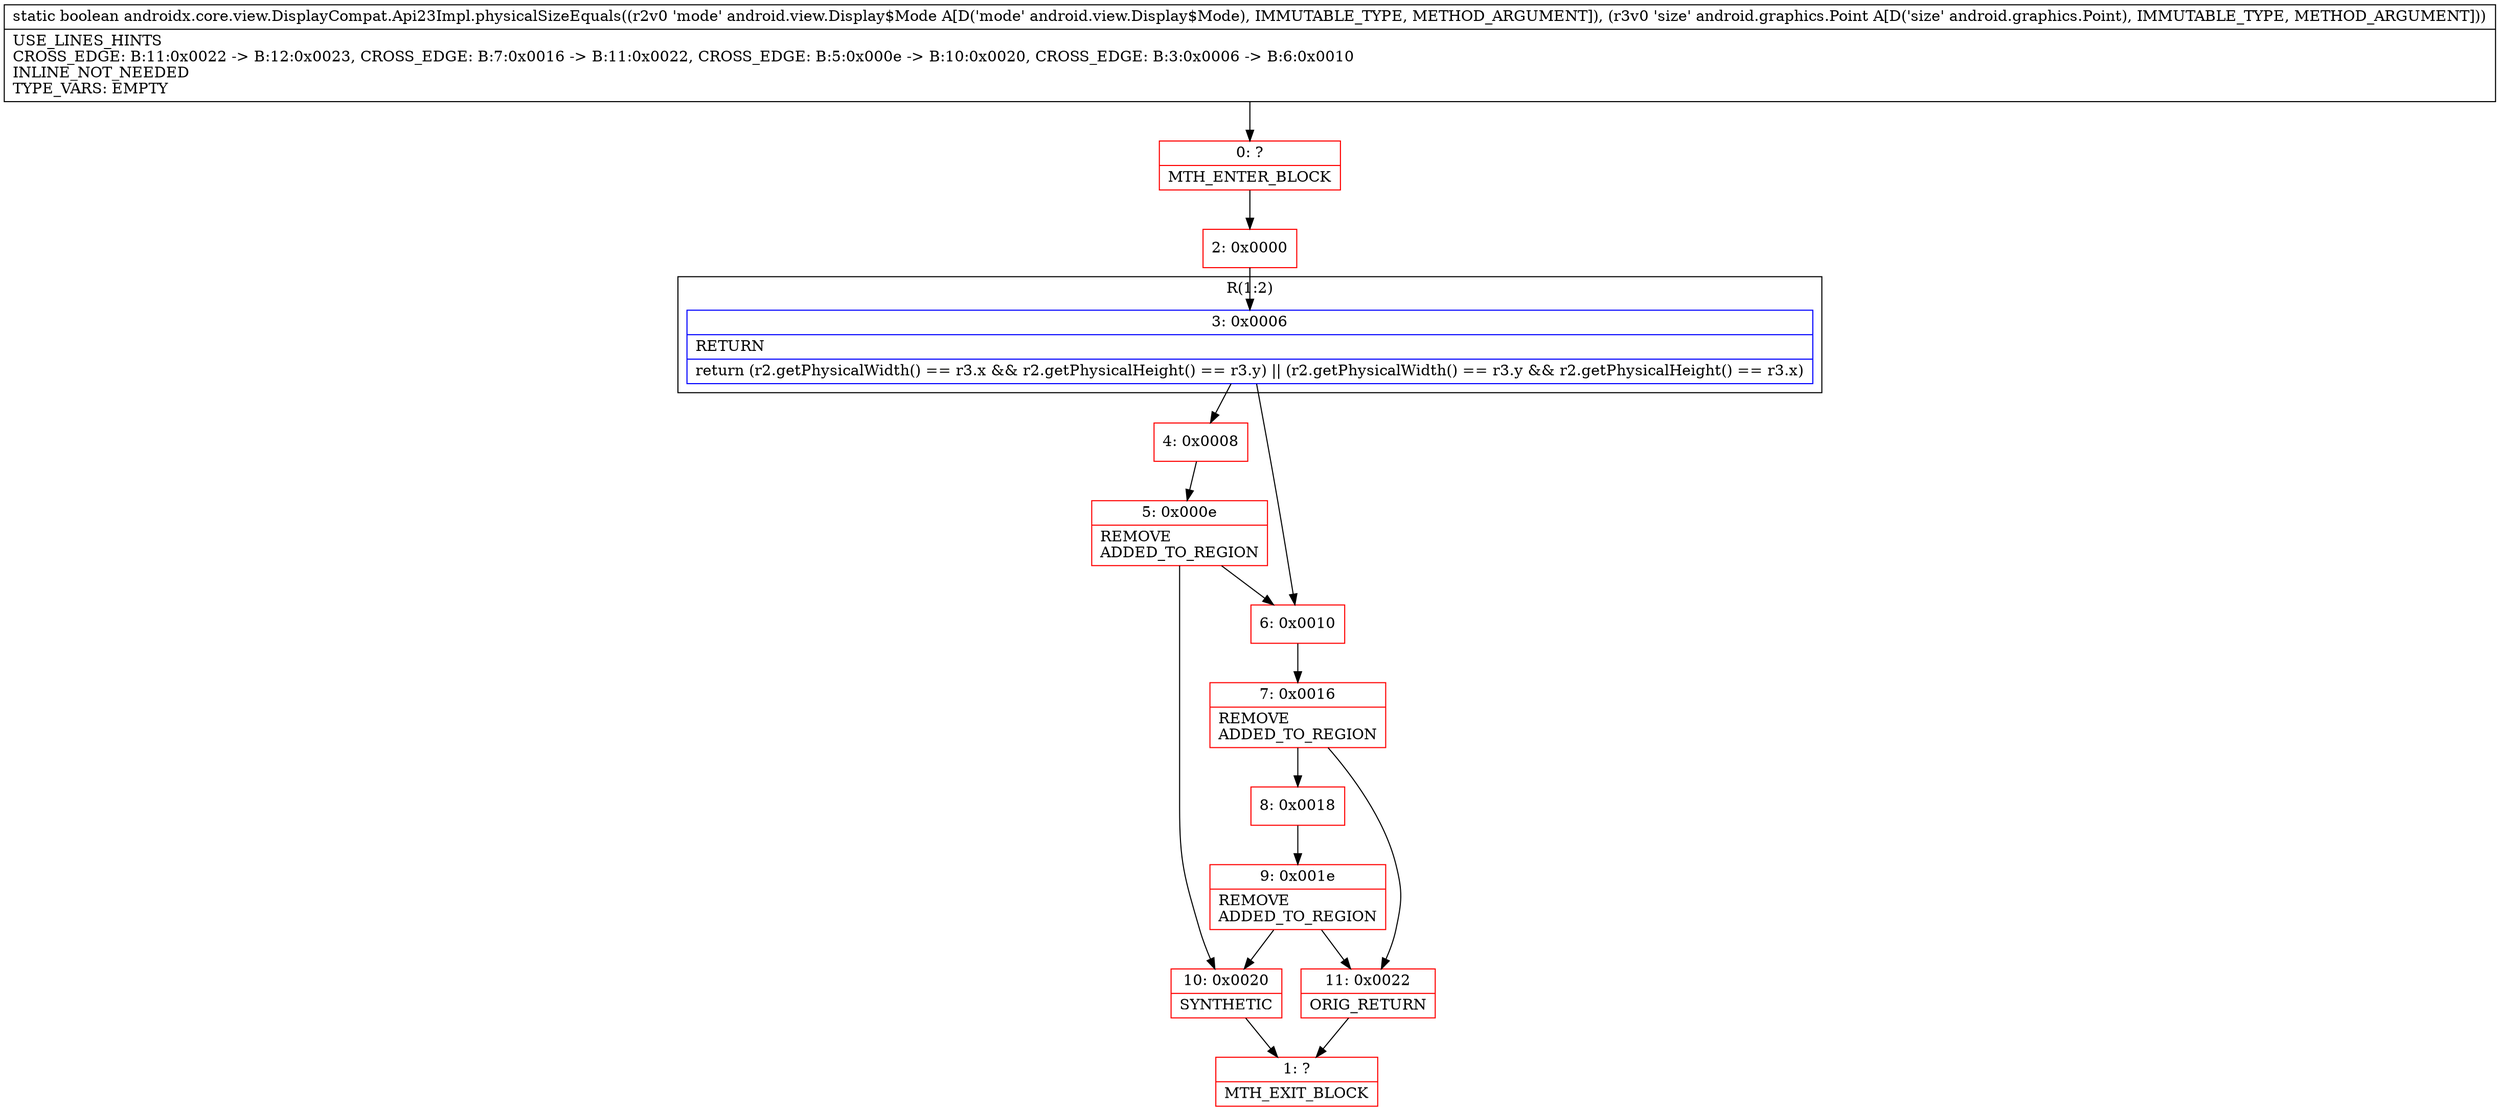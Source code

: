 digraph "CFG forandroidx.core.view.DisplayCompat.Api23Impl.physicalSizeEquals(Landroid\/view\/Display$Mode;Landroid\/graphics\/Point;)Z" {
subgraph cluster_Region_1206308235 {
label = "R(1:2)";
node [shape=record,color=blue];
Node_3 [shape=record,label="{3\:\ 0x0006|RETURN\l|return (r2.getPhysicalWidth() == r3.x && r2.getPhysicalHeight() == r3.y) \|\| (r2.getPhysicalWidth() == r3.y && r2.getPhysicalHeight() == r3.x)\l}"];
}
Node_0 [shape=record,color=red,label="{0\:\ ?|MTH_ENTER_BLOCK\l}"];
Node_2 [shape=record,color=red,label="{2\:\ 0x0000}"];
Node_4 [shape=record,color=red,label="{4\:\ 0x0008}"];
Node_5 [shape=record,color=red,label="{5\:\ 0x000e|REMOVE\lADDED_TO_REGION\l}"];
Node_10 [shape=record,color=red,label="{10\:\ 0x0020|SYNTHETIC\l}"];
Node_1 [shape=record,color=red,label="{1\:\ ?|MTH_EXIT_BLOCK\l}"];
Node_6 [shape=record,color=red,label="{6\:\ 0x0010}"];
Node_7 [shape=record,color=red,label="{7\:\ 0x0016|REMOVE\lADDED_TO_REGION\l}"];
Node_8 [shape=record,color=red,label="{8\:\ 0x0018}"];
Node_9 [shape=record,color=red,label="{9\:\ 0x001e|REMOVE\lADDED_TO_REGION\l}"];
Node_11 [shape=record,color=red,label="{11\:\ 0x0022|ORIG_RETURN\l}"];
MethodNode[shape=record,label="{static boolean androidx.core.view.DisplayCompat.Api23Impl.physicalSizeEquals((r2v0 'mode' android.view.Display$Mode A[D('mode' android.view.Display$Mode), IMMUTABLE_TYPE, METHOD_ARGUMENT]), (r3v0 'size' android.graphics.Point A[D('size' android.graphics.Point), IMMUTABLE_TYPE, METHOD_ARGUMENT]))  | USE_LINES_HINTS\lCROSS_EDGE: B:11:0x0022 \-\> B:12:0x0023, CROSS_EDGE: B:7:0x0016 \-\> B:11:0x0022, CROSS_EDGE: B:5:0x000e \-\> B:10:0x0020, CROSS_EDGE: B:3:0x0006 \-\> B:6:0x0010\lINLINE_NOT_NEEDED\lTYPE_VARS: EMPTY\l}"];
MethodNode -> Node_0;Node_3 -> Node_4;
Node_3 -> Node_6;
Node_0 -> Node_2;
Node_2 -> Node_3;
Node_4 -> Node_5;
Node_5 -> Node_6;
Node_5 -> Node_10;
Node_10 -> Node_1;
Node_6 -> Node_7;
Node_7 -> Node_8;
Node_7 -> Node_11;
Node_8 -> Node_9;
Node_9 -> Node_10;
Node_9 -> Node_11;
Node_11 -> Node_1;
}

